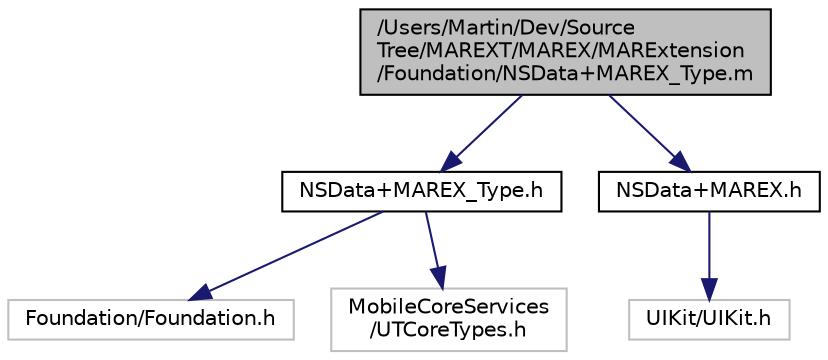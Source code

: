 digraph "/Users/Martin/Dev/SourceTree/MAREXT/MAREX/MARExtension/Foundation/NSData+MAREX_Type.m"
{
  edge [fontname="Helvetica",fontsize="10",labelfontname="Helvetica",labelfontsize="10"];
  node [fontname="Helvetica",fontsize="10",shape=record];
  Node0 [label="/Users/Martin/Dev/Source\lTree/MAREXT/MAREX/MARExtension\l/Foundation/NSData+MAREX_Type.m",height=0.2,width=0.4,color="black", fillcolor="grey75", style="filled", fontcolor="black"];
  Node0 -> Node1 [color="midnightblue",fontsize="10",style="solid"];
  Node1 [label="NSData+MAREX_Type.h",height=0.2,width=0.4,color="black", fillcolor="white", style="filled",URL="$_n_s_data_09_m_a_r_e_x___type_8h.html"];
  Node1 -> Node2 [color="midnightblue",fontsize="10",style="solid"];
  Node2 [label="Foundation/Foundation.h",height=0.2,width=0.4,color="grey75", fillcolor="white", style="filled"];
  Node1 -> Node3 [color="midnightblue",fontsize="10",style="solid"];
  Node3 [label="MobileCoreServices\l/UTCoreTypes.h",height=0.2,width=0.4,color="grey75", fillcolor="white", style="filled"];
  Node0 -> Node4 [color="midnightblue",fontsize="10",style="solid"];
  Node4 [label="NSData+MAREX.h",height=0.2,width=0.4,color="black", fillcolor="white", style="filled",URL="$_n_s_data_09_m_a_r_e_x_8h.html"];
  Node4 -> Node5 [color="midnightblue",fontsize="10",style="solid"];
  Node5 [label="UIKit/UIKit.h",height=0.2,width=0.4,color="grey75", fillcolor="white", style="filled"];
}
